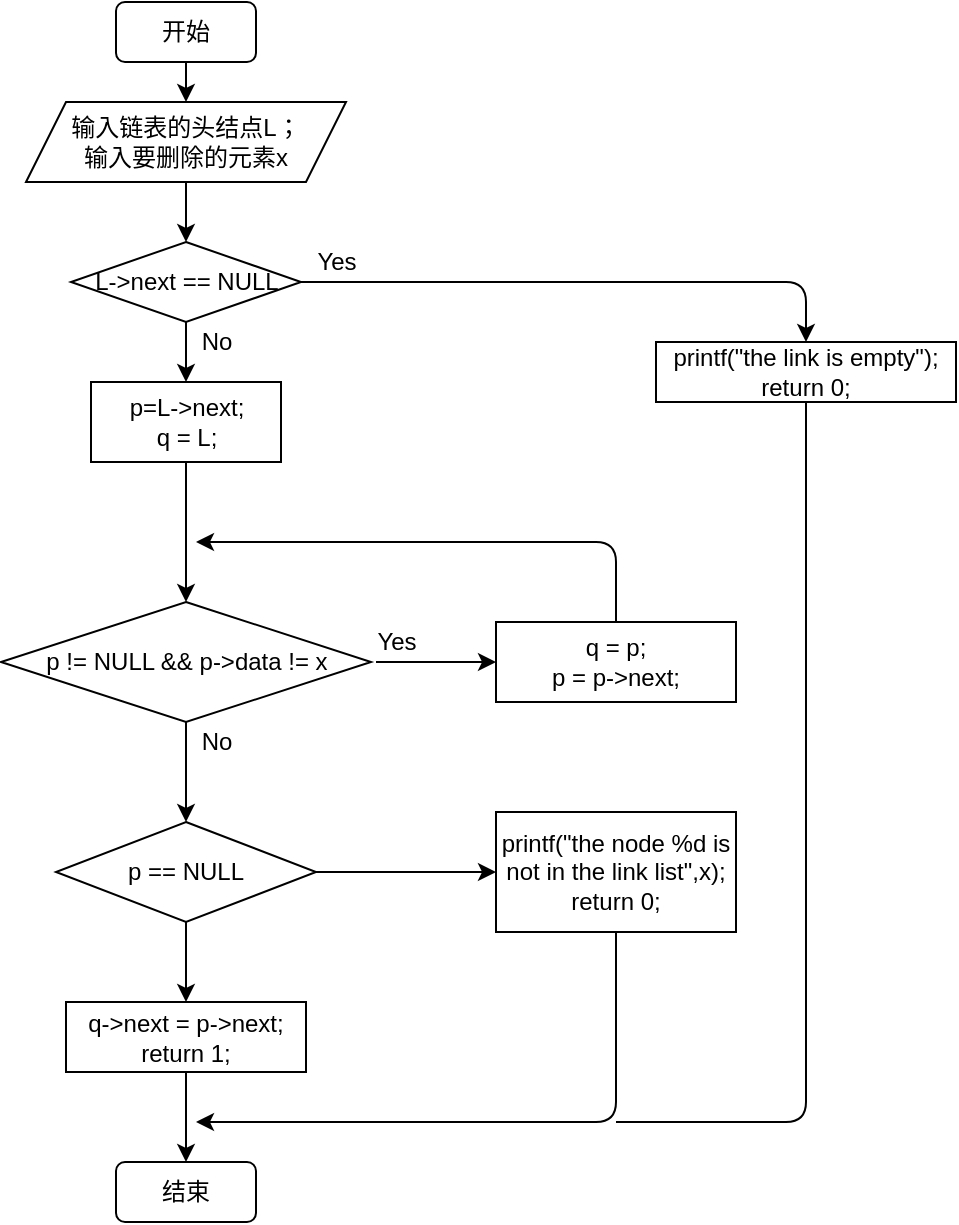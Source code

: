 <mxfile version="15.2.9" type="github"><diagram id="C5RBs43oDa-KdzZeNtuy" name="Page-1"><mxGraphModel dx="1466" dy="780" grid="1" gridSize="10" guides="1" tooltips="1" connect="1" arrows="1" fold="1" page="1" pageScale="1" pageWidth="827" pageHeight="1169" math="0" shadow="0"><root><mxCell id="WIyWlLk6GJQsqaUBKTNV-0"/><mxCell id="WIyWlLk6GJQsqaUBKTNV-1" parent="WIyWlLk6GJQsqaUBKTNV-0"/><mxCell id="sJM8yYjO2Ogli52Al9IE-0" value="开始" style="rounded=1;whiteSpace=wrap;html=1;" vertex="1" parent="WIyWlLk6GJQsqaUBKTNV-1"><mxGeometry x="310" y="20" width="70" height="30" as="geometry"/></mxCell><mxCell id="sJM8yYjO2Ogli52Al9IE-1" value="输入链表的头结点L；&lt;br&gt;输入要删除的元素x" style="shape=parallelogram;perimeter=parallelogramPerimeter;whiteSpace=wrap;html=1;fixedSize=1;" vertex="1" parent="WIyWlLk6GJQsqaUBKTNV-1"><mxGeometry x="265" y="70" width="160" height="40" as="geometry"/></mxCell><mxCell id="sJM8yYjO2Ogli52Al9IE-2" value="L-&amp;gt;next == NULL" style="rhombus;whiteSpace=wrap;html=1;" vertex="1" parent="WIyWlLk6GJQsqaUBKTNV-1"><mxGeometry x="287.5" y="140" width="115" height="40" as="geometry"/></mxCell><mxCell id="sJM8yYjO2Ogli52Al9IE-3" value="printf(&quot;the link is empty&quot;);&lt;br&gt;return 0;" style="rounded=0;whiteSpace=wrap;html=1;" vertex="1" parent="WIyWlLk6GJQsqaUBKTNV-1"><mxGeometry x="580" y="190" width="150" height="30" as="geometry"/></mxCell><mxCell id="sJM8yYjO2Ogli52Al9IE-4" value="p=L-&amp;gt;next;&lt;br&gt;q = L;" style="rounded=0;whiteSpace=wrap;html=1;" vertex="1" parent="WIyWlLk6GJQsqaUBKTNV-1"><mxGeometry x="297.5" y="210" width="95" height="40" as="geometry"/></mxCell><mxCell id="sJM8yYjO2Ogli52Al9IE-5" value="p != NULL &amp;amp;&amp;amp; p-&amp;gt;data != x" style="rhombus;whiteSpace=wrap;html=1;" vertex="1" parent="WIyWlLk6GJQsqaUBKTNV-1"><mxGeometry x="252.5" y="320" width="185" height="60" as="geometry"/></mxCell><mxCell id="sJM8yYjO2Ogli52Al9IE-6" value="q = p;&lt;br&gt;p = p-&amp;gt;next;" style="rounded=0;whiteSpace=wrap;html=1;" vertex="1" parent="WIyWlLk6GJQsqaUBKTNV-1"><mxGeometry x="500" y="330" width="120" height="40" as="geometry"/></mxCell><mxCell id="sJM8yYjO2Ogli52Al9IE-7" value="p == NULL" style="rhombus;whiteSpace=wrap;html=1;" vertex="1" parent="WIyWlLk6GJQsqaUBKTNV-1"><mxGeometry x="280" y="430" width="130" height="50" as="geometry"/></mxCell><mxCell id="sJM8yYjO2Ogli52Al9IE-8" value="printf(&quot;the node %d is not in the link list&quot;,x);&lt;br&gt;return 0;" style="rounded=0;whiteSpace=wrap;html=1;" vertex="1" parent="WIyWlLk6GJQsqaUBKTNV-1"><mxGeometry x="500" y="425" width="120" height="60" as="geometry"/></mxCell><mxCell id="sJM8yYjO2Ogli52Al9IE-9" value="q-&amp;gt;next = p-&amp;gt;next;&lt;br&gt;return 1;" style="rounded=0;whiteSpace=wrap;html=1;" vertex="1" parent="WIyWlLk6GJQsqaUBKTNV-1"><mxGeometry x="285" y="520" width="120" height="35" as="geometry"/></mxCell><mxCell id="sJM8yYjO2Ogli52Al9IE-10" value="" style="endArrow=classic;html=1;exitX=0.5;exitY=1;exitDx=0;exitDy=0;" edge="1" parent="WIyWlLk6GJQsqaUBKTNV-1" source="sJM8yYjO2Ogli52Al9IE-0"><mxGeometry width="50" height="50" relative="1" as="geometry"><mxPoint x="360" y="160" as="sourcePoint"/><mxPoint x="345" y="70" as="targetPoint"/></mxGeometry></mxCell><mxCell id="sJM8yYjO2Ogli52Al9IE-11" value="" style="endArrow=classic;html=1;exitX=0.5;exitY=1;exitDx=0;exitDy=0;entryX=0.5;entryY=0;entryDx=0;entryDy=0;" edge="1" parent="WIyWlLk6GJQsqaUBKTNV-1" source="sJM8yYjO2Ogli52Al9IE-1" target="sJM8yYjO2Ogli52Al9IE-2"><mxGeometry width="50" height="50" relative="1" as="geometry"><mxPoint x="360" y="160" as="sourcePoint"/><mxPoint x="410" y="110" as="targetPoint"/></mxGeometry></mxCell><mxCell id="sJM8yYjO2Ogli52Al9IE-12" value="" style="endArrow=classic;html=1;exitX=0.5;exitY=1;exitDx=0;exitDy=0;entryX=0.5;entryY=0;entryDx=0;entryDy=0;entryPerimeter=0;" edge="1" parent="WIyWlLk6GJQsqaUBKTNV-1" source="sJM8yYjO2Ogli52Al9IE-2" target="sJM8yYjO2Ogli52Al9IE-4"><mxGeometry width="50" height="50" relative="1" as="geometry"><mxPoint x="360" y="160" as="sourcePoint"/><mxPoint x="410" y="110" as="targetPoint"/></mxGeometry></mxCell><mxCell id="sJM8yYjO2Ogli52Al9IE-13" value="" style="endArrow=classic;html=1;exitX=1;exitY=0.5;exitDx=0;exitDy=0;entryX=0.5;entryY=0;entryDx=0;entryDy=0;" edge="1" parent="WIyWlLk6GJQsqaUBKTNV-1" source="sJM8yYjO2Ogli52Al9IE-2" target="sJM8yYjO2Ogli52Al9IE-3"><mxGeometry width="50" height="50" relative="1" as="geometry"><mxPoint x="360" y="160" as="sourcePoint"/><mxPoint x="410" y="110" as="targetPoint"/><Array as="points"><mxPoint x="655" y="160"/></Array></mxGeometry></mxCell><mxCell id="sJM8yYjO2Ogli52Al9IE-14" value="" style="endArrow=classic;html=1;exitX=0.5;exitY=1;exitDx=0;exitDy=0;" edge="1" parent="WIyWlLk6GJQsqaUBKTNV-1" source="sJM8yYjO2Ogli52Al9IE-4" target="sJM8yYjO2Ogli52Al9IE-5"><mxGeometry width="50" height="50" relative="1" as="geometry"><mxPoint x="360" y="190" as="sourcePoint"/><mxPoint x="410" y="140" as="targetPoint"/></mxGeometry></mxCell><mxCell id="sJM8yYjO2Ogli52Al9IE-15" value="" style="endArrow=classic;html=1;entryX=0;entryY=0.5;entryDx=0;entryDy=0;" edge="1" parent="WIyWlLk6GJQsqaUBKTNV-1" target="sJM8yYjO2Ogli52Al9IE-6"><mxGeometry width="50" height="50" relative="1" as="geometry"><mxPoint x="440" y="350" as="sourcePoint"/><mxPoint x="500" y="350" as="targetPoint"/></mxGeometry></mxCell><mxCell id="sJM8yYjO2Ogli52Al9IE-17" value="" style="endArrow=classic;html=1;exitX=0.5;exitY=0;exitDx=0;exitDy=0;" edge="1" parent="WIyWlLk6GJQsqaUBKTNV-1" source="sJM8yYjO2Ogli52Al9IE-6"><mxGeometry width="50" height="50" relative="1" as="geometry"><mxPoint x="360" y="190" as="sourcePoint"/><mxPoint x="350" y="290" as="targetPoint"/><Array as="points"><mxPoint x="560" y="290"/></Array></mxGeometry></mxCell><mxCell id="sJM8yYjO2Ogli52Al9IE-18" value="Yes" style="text;html=1;align=center;verticalAlign=middle;resizable=0;points=[];autosize=1;strokeColor=none;fillColor=none;" vertex="1" parent="WIyWlLk6GJQsqaUBKTNV-1"><mxGeometry x="400" y="140" width="40" height="20" as="geometry"/></mxCell><mxCell id="sJM8yYjO2Ogli52Al9IE-19" value="No" style="text;html=1;align=center;verticalAlign=middle;resizable=0;points=[];autosize=1;strokeColor=none;fillColor=none;" vertex="1" parent="WIyWlLk6GJQsqaUBKTNV-1"><mxGeometry x="345" y="180" width="30" height="20" as="geometry"/></mxCell><mxCell id="sJM8yYjO2Ogli52Al9IE-20" value="Yes" style="text;html=1;align=center;verticalAlign=middle;resizable=0;points=[];autosize=1;strokeColor=none;fillColor=none;" vertex="1" parent="WIyWlLk6GJQsqaUBKTNV-1"><mxGeometry x="430" y="330" width="40" height="20" as="geometry"/></mxCell><mxCell id="sJM8yYjO2Ogli52Al9IE-21" value="" style="endArrow=classic;html=1;exitX=0.5;exitY=1;exitDx=0;exitDy=0;entryX=0.5;entryY=0;entryDx=0;entryDy=0;" edge="1" parent="WIyWlLk6GJQsqaUBKTNV-1" source="sJM8yYjO2Ogli52Al9IE-5" target="sJM8yYjO2Ogli52Al9IE-7"><mxGeometry width="50" height="50" relative="1" as="geometry"><mxPoint x="360" y="350" as="sourcePoint"/><mxPoint x="410" y="300" as="targetPoint"/></mxGeometry></mxCell><mxCell id="sJM8yYjO2Ogli52Al9IE-22" value="No" style="text;html=1;align=center;verticalAlign=middle;resizable=0;points=[];autosize=1;strokeColor=none;fillColor=none;" vertex="1" parent="WIyWlLk6GJQsqaUBKTNV-1"><mxGeometry x="345" y="380" width="30" height="20" as="geometry"/></mxCell><mxCell id="sJM8yYjO2Ogli52Al9IE-23" style="edgeStyle=orthogonalEdgeStyle;rounded=0;orthogonalLoop=1;jettySize=auto;html=1;exitX=0.5;exitY=1;exitDx=0;exitDy=0;" edge="1" parent="WIyWlLk6GJQsqaUBKTNV-1" source="sJM8yYjO2Ogli52Al9IE-7" target="sJM8yYjO2Ogli52Al9IE-7"><mxGeometry relative="1" as="geometry"/></mxCell><mxCell id="sJM8yYjO2Ogli52Al9IE-24" value="" style="endArrow=classic;html=1;exitX=1;exitY=0.5;exitDx=0;exitDy=0;entryX=0;entryY=0.5;entryDx=0;entryDy=0;" edge="1" parent="WIyWlLk6GJQsqaUBKTNV-1" source="sJM8yYjO2Ogli52Al9IE-7" target="sJM8yYjO2Ogli52Al9IE-8"><mxGeometry width="50" height="50" relative="1" as="geometry"><mxPoint x="360" y="350" as="sourcePoint"/><mxPoint x="410" y="300" as="targetPoint"/></mxGeometry></mxCell><mxCell id="sJM8yYjO2Ogli52Al9IE-27" value="" style="endArrow=classic;html=1;exitX=0.5;exitY=1;exitDx=0;exitDy=0;entryX=0.5;entryY=0;entryDx=0;entryDy=0;" edge="1" parent="WIyWlLk6GJQsqaUBKTNV-1" source="sJM8yYjO2Ogli52Al9IE-7" target="sJM8yYjO2Ogli52Al9IE-9"><mxGeometry width="50" height="50" relative="1" as="geometry"><mxPoint x="360" y="390" as="sourcePoint"/><mxPoint x="410" y="340" as="targetPoint"/></mxGeometry></mxCell><mxCell id="sJM8yYjO2Ogli52Al9IE-28" value="结束" style="rounded=1;whiteSpace=wrap;html=1;" vertex="1" parent="WIyWlLk6GJQsqaUBKTNV-1"><mxGeometry x="310" y="600" width="70" height="30" as="geometry"/></mxCell><mxCell id="sJM8yYjO2Ogli52Al9IE-29" value="" style="endArrow=classic;html=1;exitX=0.5;exitY=1;exitDx=0;exitDy=0;entryX=0.5;entryY=0;entryDx=0;entryDy=0;" edge="1" parent="WIyWlLk6GJQsqaUBKTNV-1" source="sJM8yYjO2Ogli52Al9IE-9" target="sJM8yYjO2Ogli52Al9IE-28"><mxGeometry width="50" height="50" relative="1" as="geometry"><mxPoint x="360" y="670" as="sourcePoint"/><mxPoint x="410" y="620" as="targetPoint"/></mxGeometry></mxCell><mxCell id="sJM8yYjO2Ogli52Al9IE-30" value="" style="endArrow=classic;html=1;exitX=0.5;exitY=1;exitDx=0;exitDy=0;" edge="1" parent="WIyWlLk6GJQsqaUBKTNV-1" source="sJM8yYjO2Ogli52Al9IE-8"><mxGeometry width="50" height="50" relative="1" as="geometry"><mxPoint x="360" y="500" as="sourcePoint"/><mxPoint x="350" y="580" as="targetPoint"/><Array as="points"><mxPoint x="560" y="580"/></Array></mxGeometry></mxCell><mxCell id="sJM8yYjO2Ogli52Al9IE-32" value="" style="endArrow=none;html=1;entryX=0.5;entryY=1;entryDx=0;entryDy=0;" edge="1" parent="WIyWlLk6GJQsqaUBKTNV-1" target="sJM8yYjO2Ogli52Al9IE-3"><mxGeometry width="50" height="50" relative="1" as="geometry"><mxPoint x="560" y="580" as="sourcePoint"/><mxPoint x="410" y="330" as="targetPoint"/><Array as="points"><mxPoint x="655" y="580"/></Array></mxGeometry></mxCell></root></mxGraphModel></diagram></mxfile>